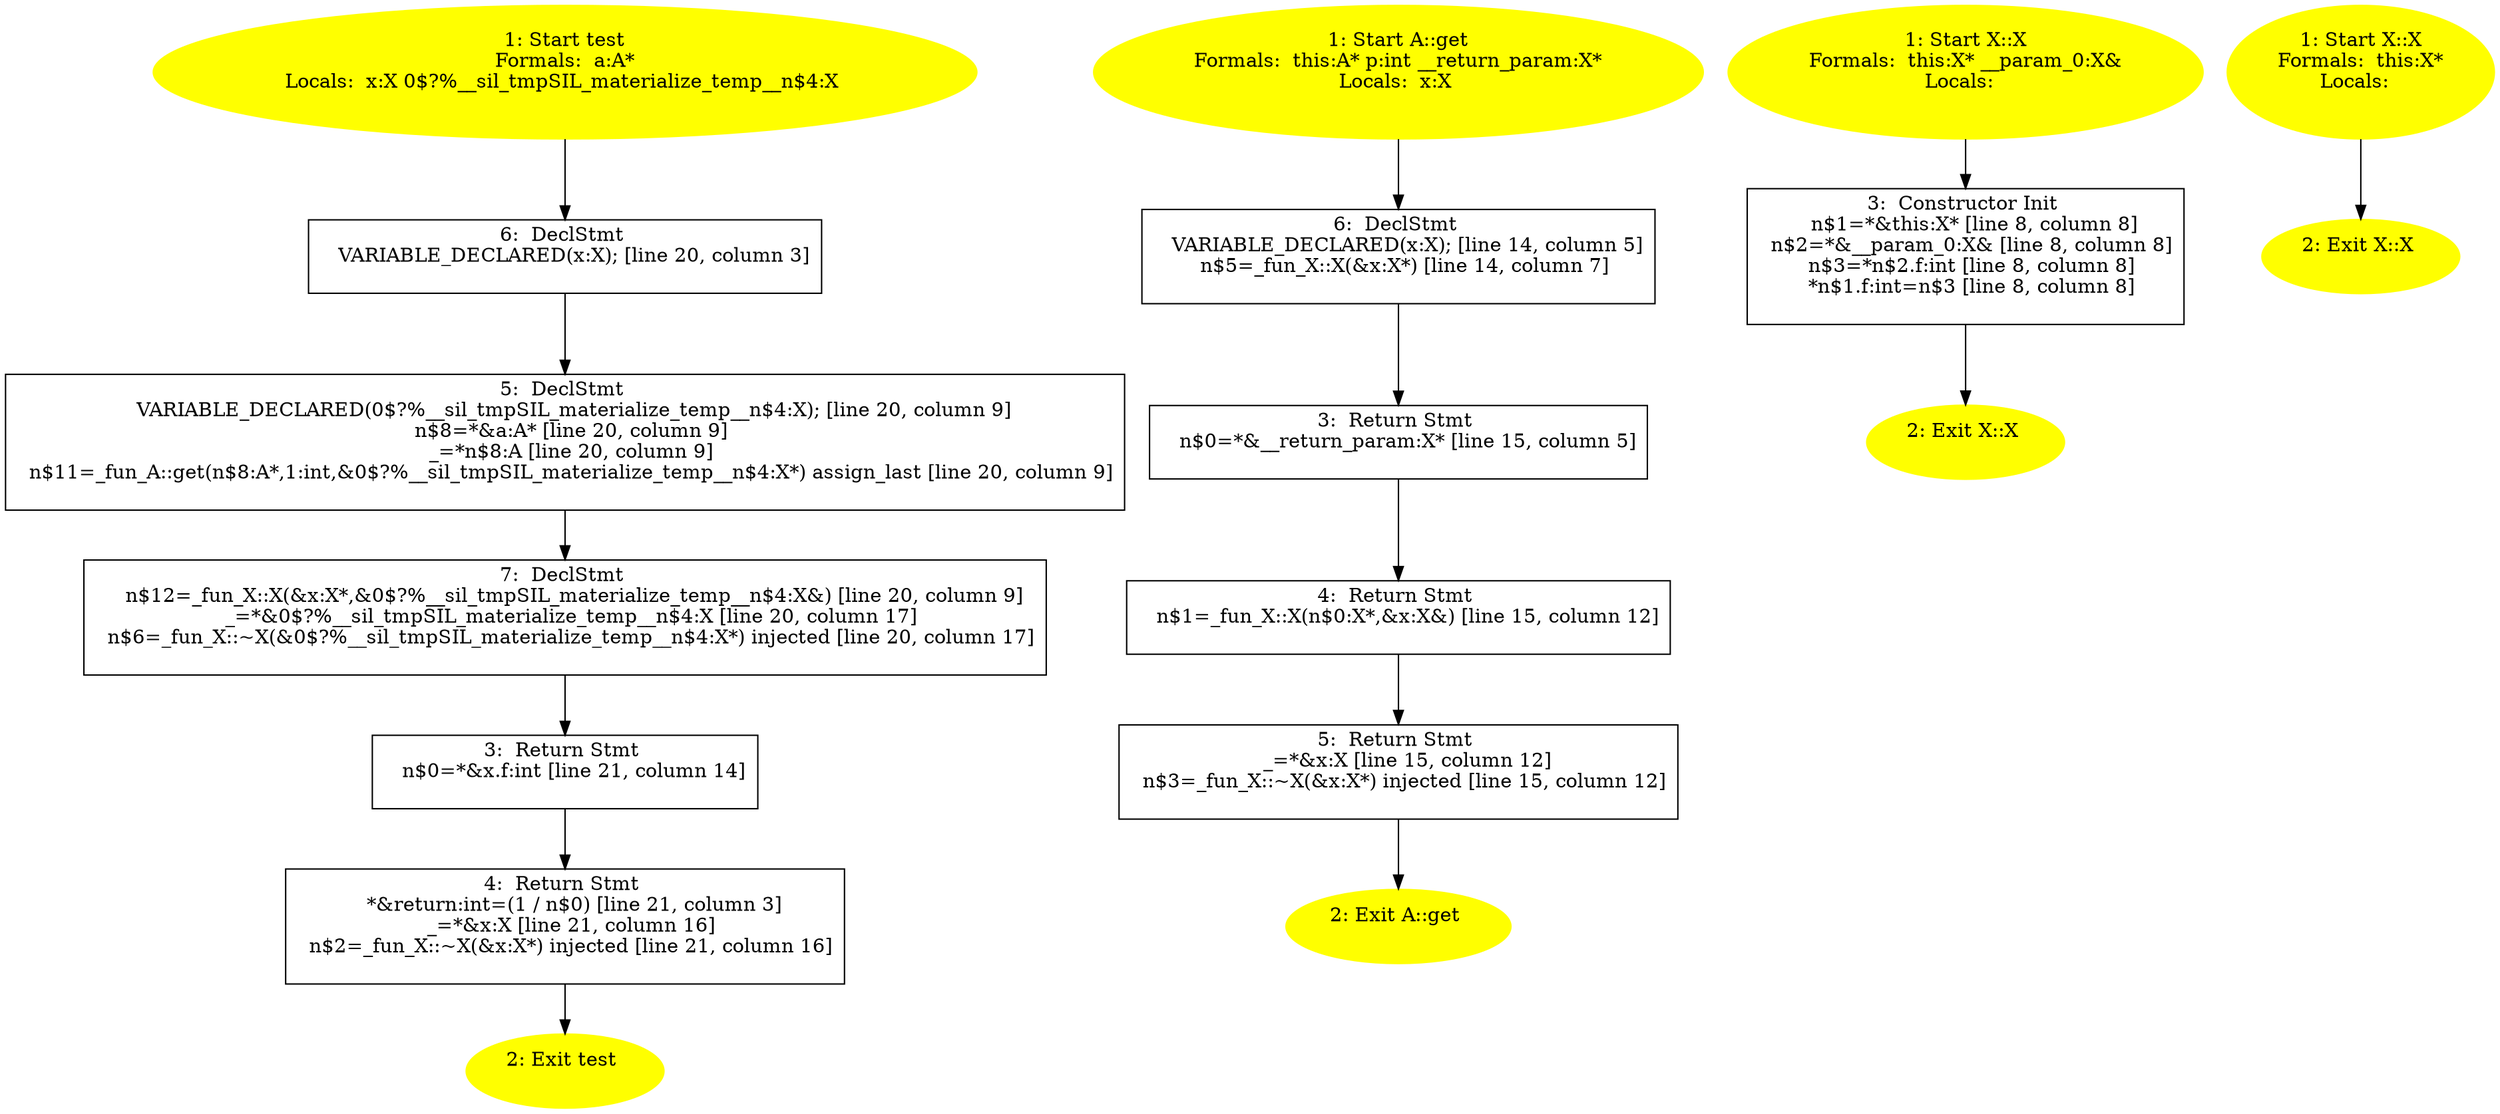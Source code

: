 /* @generated */
digraph cfg {
"test(class A)#14183353284361723530.f22d37fbaacc66a7efb8fb240415be10_1" [label="1: Start test\nFormals:  a:A*\nLocals:  x:X 0$?%__sil_tmpSIL_materialize_temp__n$4:X \n  " color=yellow style=filled]
	

	 "test(class A)#14183353284361723530.f22d37fbaacc66a7efb8fb240415be10_1" -> "test(class A)#14183353284361723530.f22d37fbaacc66a7efb8fb240415be10_6" ;
"test(class A)#14183353284361723530.f22d37fbaacc66a7efb8fb240415be10_2" [label="2: Exit test \n  " color=yellow style=filled]
	

"test(class A)#14183353284361723530.f22d37fbaacc66a7efb8fb240415be10_3" [label="3:  Return Stmt \n   n$0=*&x.f:int [line 21, column 14]\n " shape="box"]
	

	 "test(class A)#14183353284361723530.f22d37fbaacc66a7efb8fb240415be10_3" -> "test(class A)#14183353284361723530.f22d37fbaacc66a7efb8fb240415be10_4" ;
"test(class A)#14183353284361723530.f22d37fbaacc66a7efb8fb240415be10_4" [label="4:  Return Stmt \n   *&return:int=(1 / n$0) [line 21, column 3]\n  _=*&x:X [line 21, column 16]\n  n$2=_fun_X::~X(&x:X*) injected [line 21, column 16]\n " shape="box"]
	

	 "test(class A)#14183353284361723530.f22d37fbaacc66a7efb8fb240415be10_4" -> "test(class A)#14183353284361723530.f22d37fbaacc66a7efb8fb240415be10_2" ;
"test(class A)#14183353284361723530.f22d37fbaacc66a7efb8fb240415be10_5" [label="5:  DeclStmt \n   VARIABLE_DECLARED(0$?%__sil_tmpSIL_materialize_temp__n$4:X); [line 20, column 9]\n  n$8=*&a:A* [line 20, column 9]\n  _=*n$8:A [line 20, column 9]\n  n$11=_fun_A::get(n$8:A*,1:int,&0$?%__sil_tmpSIL_materialize_temp__n$4:X*) assign_last [line 20, column 9]\n " shape="box"]
	

	 "test(class A)#14183353284361723530.f22d37fbaacc66a7efb8fb240415be10_5" -> "test(class A)#14183353284361723530.f22d37fbaacc66a7efb8fb240415be10_7" ;
"test(class A)#14183353284361723530.f22d37fbaacc66a7efb8fb240415be10_6" [label="6:  DeclStmt \n   VARIABLE_DECLARED(x:X); [line 20, column 3]\n " shape="box"]
	

	 "test(class A)#14183353284361723530.f22d37fbaacc66a7efb8fb240415be10_6" -> "test(class A)#14183353284361723530.f22d37fbaacc66a7efb8fb240415be10_5" ;
"test(class A)#14183353284361723530.f22d37fbaacc66a7efb8fb240415be10_7" [label="7:  DeclStmt \n   n$12=_fun_X::X(&x:X*,&0$?%__sil_tmpSIL_materialize_temp__n$4:X&) [line 20, column 9]\n  _=*&0$?%__sil_tmpSIL_materialize_temp__n$4:X [line 20, column 17]\n  n$6=_fun_X::~X(&0$?%__sil_tmpSIL_materialize_temp__n$4:X*) injected [line 20, column 17]\n " shape="box"]
	

	 "test(class A)#14183353284361723530.f22d37fbaacc66a7efb8fb240415be10_7" -> "test(class A)#14183353284361723530.f22d37fbaacc66a7efb8fb240415be10_3" ;
"get#A(class X)#(1761444600576643509).0f83d3543d984a8645cb78162580d93f_1" [label="1: Start A::get\nFormals:  this:A* p:int __return_param:X*\nLocals:  x:X \n  " color=yellow style=filled]
	

	 "get#A(class X)#(1761444600576643509).0f83d3543d984a8645cb78162580d93f_1" -> "get#A(class X)#(1761444600576643509).0f83d3543d984a8645cb78162580d93f_6" ;
"get#A(class X)#(1761444600576643509).0f83d3543d984a8645cb78162580d93f_2" [label="2: Exit A::get \n  " color=yellow style=filled]
	

"get#A(class X)#(1761444600576643509).0f83d3543d984a8645cb78162580d93f_3" [label="3:  Return Stmt \n   n$0=*&__return_param:X* [line 15, column 5]\n " shape="box"]
	

	 "get#A(class X)#(1761444600576643509).0f83d3543d984a8645cb78162580d93f_3" -> "get#A(class X)#(1761444600576643509).0f83d3543d984a8645cb78162580d93f_4" ;
"get#A(class X)#(1761444600576643509).0f83d3543d984a8645cb78162580d93f_4" [label="4:  Return Stmt \n   n$1=_fun_X::X(n$0:X*,&x:X&) [line 15, column 12]\n " shape="box"]
	

	 "get#A(class X)#(1761444600576643509).0f83d3543d984a8645cb78162580d93f_4" -> "get#A(class X)#(1761444600576643509).0f83d3543d984a8645cb78162580d93f_5" ;
"get#A(class X)#(1761444600576643509).0f83d3543d984a8645cb78162580d93f_5" [label="5:  Return Stmt \n   _=*&x:X [line 15, column 12]\n  n$3=_fun_X::~X(&x:X*) injected [line 15, column 12]\n " shape="box"]
	

	 "get#A(class X)#(1761444600576643509).0f83d3543d984a8645cb78162580d93f_5" -> "get#A(class X)#(1761444600576643509).0f83d3543d984a8645cb78162580d93f_2" ;
"get#A(class X)#(1761444600576643509).0f83d3543d984a8645cb78162580d93f_6" [label="6:  DeclStmt \n   VARIABLE_DECLARED(x:X); [line 14, column 5]\n  n$5=_fun_X::X(&x:X*) [line 14, column 7]\n " shape="box"]
	

	 "get#A(class X)#(1761444600576643509).0f83d3543d984a8645cb78162580d93f_6" -> "get#A(class X)#(1761444600576643509).0f83d3543d984a8645cb78162580d93f_3" ;
"X#X#{4662457305382278389|constexpr}.7a0af4be288b205dc1c04f6801938150_1" [label="1: Start X::X\nFormals:  this:X* __param_0:X&\nLocals:  \n  " color=yellow style=filled]
	

	 "X#X#{4662457305382278389|constexpr}.7a0af4be288b205dc1c04f6801938150_1" -> "X#X#{4662457305382278389|constexpr}.7a0af4be288b205dc1c04f6801938150_3" ;
"X#X#{4662457305382278389|constexpr}.7a0af4be288b205dc1c04f6801938150_2" [label="2: Exit X::X \n  " color=yellow style=filled]
	

"X#X#{4662457305382278389|constexpr}.7a0af4be288b205dc1c04f6801938150_3" [label="3:  Constructor Init \n   n$1=*&this:X* [line 8, column 8]\n  n$2=*&__param_0:X& [line 8, column 8]\n  n$3=*n$2.f:int [line 8, column 8]\n  *n$1.f:int=n$3 [line 8, column 8]\n " shape="box"]
	

	 "X#X#{4662457305382278389|constexpr}.7a0af4be288b205dc1c04f6801938150_3" -> "X#X#{4662457305382278389|constexpr}.7a0af4be288b205dc1c04f6801938150_2" ;
"X#X#{4951618003533511344}.a6c75b361b5e04dddb518f7e116a9ca2_1" [label="1: Start X::X\nFormals:  this:X*\nLocals:  \n  " color=yellow style=filled]
	

	 "X#X#{4951618003533511344}.a6c75b361b5e04dddb518f7e116a9ca2_1" -> "X#X#{4951618003533511344}.a6c75b361b5e04dddb518f7e116a9ca2_2" ;
"X#X#{4951618003533511344}.a6c75b361b5e04dddb518f7e116a9ca2_2" [label="2: Exit X::X \n  " color=yellow style=filled]
	

}
